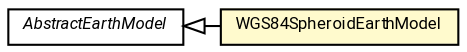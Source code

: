 #!/usr/local/bin/dot
#
# Class diagram 
# Generated by UMLGraph version R5_7_2-60-g0e99a6 (http://www.spinellis.gr/umlgraph/)
#

digraph G {
	graph [fontnames="svg"]
	edge [fontname="Roboto",fontsize=7,labelfontname="Roboto",labelfontsize=7,color="black"];
	node [fontname="Roboto",fontcolor="black",fontsize=8,shape=plaintext,margin=0,width=0,height=0];
	nodesep=0.15;
	ranksep=0.25;
	rankdir=LR;
	// de.lmu.ifi.dbs.elki.math.geodesy.AbstractEarthModel
	c10779593 [label=<<table title="de.lmu.ifi.dbs.elki.math.geodesy.AbstractEarthModel" border="0" cellborder="1" cellspacing="0" cellpadding="2" href="AbstractEarthModel.html" target="_parent">
		<tr><td><table border="0" cellspacing="0" cellpadding="1">
		<tr><td align="center" balign="center"> <font face="Roboto"><i>AbstractEarthModel</i></font> </td></tr>
		</table></td></tr>
		</table>>, URL="AbstractEarthModel.html"];
	// de.lmu.ifi.dbs.elki.math.geodesy.WGS84SpheroidEarthModel
	c10779602 [label=<<table title="de.lmu.ifi.dbs.elki.math.geodesy.WGS84SpheroidEarthModel" border="0" cellborder="1" cellspacing="0" cellpadding="2" bgcolor="lemonChiffon" href="WGS84SpheroidEarthModel.html" target="_parent">
		<tr><td><table border="0" cellspacing="0" cellpadding="1">
		<tr><td align="center" balign="center"> <font face="Roboto">WGS84SpheroidEarthModel</font> </td></tr>
		</table></td></tr>
		</table>>, URL="WGS84SpheroidEarthModel.html"];
	// de.lmu.ifi.dbs.elki.math.geodesy.WGS84SpheroidEarthModel extends de.lmu.ifi.dbs.elki.math.geodesy.AbstractEarthModel
	c10779593 -> c10779602 [arrowtail=empty,dir=back,weight=10];
}

